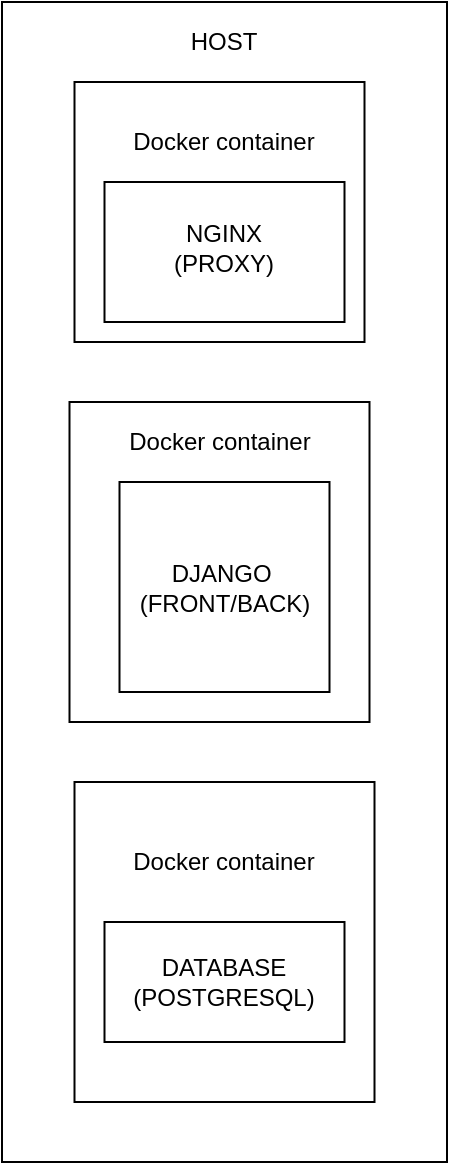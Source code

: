 <mxfile version="15.1.4" type="github">
  <diagram id="KnE0DojCTduFjPBjx93h" name="Page-1">
    <mxGraphModel dx="1422" dy="794" grid="1" gridSize="10" guides="1" tooltips="1" connect="1" arrows="1" fold="1" page="1" pageScale="1" pageWidth="827" pageHeight="1169" math="0" shadow="0">
      <root>
        <mxCell id="0" />
        <mxCell id="1" parent="0" />
        <mxCell id="tBqzJ4MgUW6KoWlNYG0D-12" value="" style="rounded=0;whiteSpace=wrap;html=1;" vertex="1" parent="1">
          <mxGeometry x="302" y="140" width="222.5" height="580" as="geometry" />
        </mxCell>
        <mxCell id="tBqzJ4MgUW6KoWlNYG0D-13" value="" style="rounded=0;whiteSpace=wrap;html=1;" vertex="1" parent="1">
          <mxGeometry x="335.75" y="340" width="150" height="160" as="geometry" />
        </mxCell>
        <mxCell id="tBqzJ4MgUW6KoWlNYG0D-14" value="DJANGO&amp;nbsp;&lt;br&gt;(FRONT/BACK)" style="whiteSpace=wrap;html=1;aspect=fixed;" vertex="1" parent="1">
          <mxGeometry x="360.75" y="380" width="105" height="105" as="geometry" />
        </mxCell>
        <mxCell id="tBqzJ4MgUW6KoWlNYG0D-15" value="Docker container" style="text;html=1;strokeColor=none;fillColor=none;align=center;verticalAlign=middle;whiteSpace=wrap;rounded=0;" vertex="1" parent="1">
          <mxGeometry x="345.75" y="340" width="130" height="40" as="geometry" />
        </mxCell>
        <mxCell id="tBqzJ4MgUW6KoWlNYG0D-18" value="" style="rounded=0;whiteSpace=wrap;html=1;" vertex="1" parent="1">
          <mxGeometry x="338.25" y="530" width="150" height="160" as="geometry" />
        </mxCell>
        <mxCell id="tBqzJ4MgUW6KoWlNYG0D-19" value="DATABASE&lt;br&gt;(POSTGRESQL)" style="rounded=0;whiteSpace=wrap;html=1;" vertex="1" parent="1">
          <mxGeometry x="353.25" y="600" width="120" height="60" as="geometry" />
        </mxCell>
        <mxCell id="tBqzJ4MgUW6KoWlNYG0D-20" value="Docker container" style="text;html=1;strokeColor=none;fillColor=none;align=center;verticalAlign=middle;whiteSpace=wrap;rounded=0;" vertex="1" parent="1">
          <mxGeometry x="348.25" y="550" width="130" height="40" as="geometry" />
        </mxCell>
        <mxCell id="tBqzJ4MgUW6KoWlNYG0D-21" value="HOST" style="text;html=1;strokeColor=none;fillColor=none;align=center;verticalAlign=middle;whiteSpace=wrap;rounded=0;" vertex="1" parent="1">
          <mxGeometry x="393.25" y="150" width="40" height="20" as="geometry" />
        </mxCell>
        <mxCell id="tBqzJ4MgUW6KoWlNYG0D-23" value="" style="rounded=0;whiteSpace=wrap;html=1;" vertex="1" parent="1">
          <mxGeometry x="338.25" y="180" width="145" height="130" as="geometry" />
        </mxCell>
        <mxCell id="tBqzJ4MgUW6KoWlNYG0D-25" value="Docker container" style="text;html=1;strokeColor=none;fillColor=none;align=center;verticalAlign=middle;whiteSpace=wrap;rounded=0;" vertex="1" parent="1">
          <mxGeometry x="348.25" y="190" width="130" height="40" as="geometry" />
        </mxCell>
        <mxCell id="tBqzJ4MgUW6KoWlNYG0D-26" value="" style="rounded=0;whiteSpace=wrap;html=1;" vertex="1" parent="1">
          <mxGeometry x="353.25" y="230" width="120" height="70" as="geometry" />
        </mxCell>
        <mxCell id="tBqzJ4MgUW6KoWlNYG0D-28" value="NGINX&lt;br&gt;(PROXY)" style="text;html=1;strokeColor=none;fillColor=none;align=center;verticalAlign=middle;whiteSpace=wrap;rounded=0;" vertex="1" parent="1">
          <mxGeometry x="393.25" y="250" width="40" height="25" as="geometry" />
        </mxCell>
      </root>
    </mxGraphModel>
  </diagram>
</mxfile>
